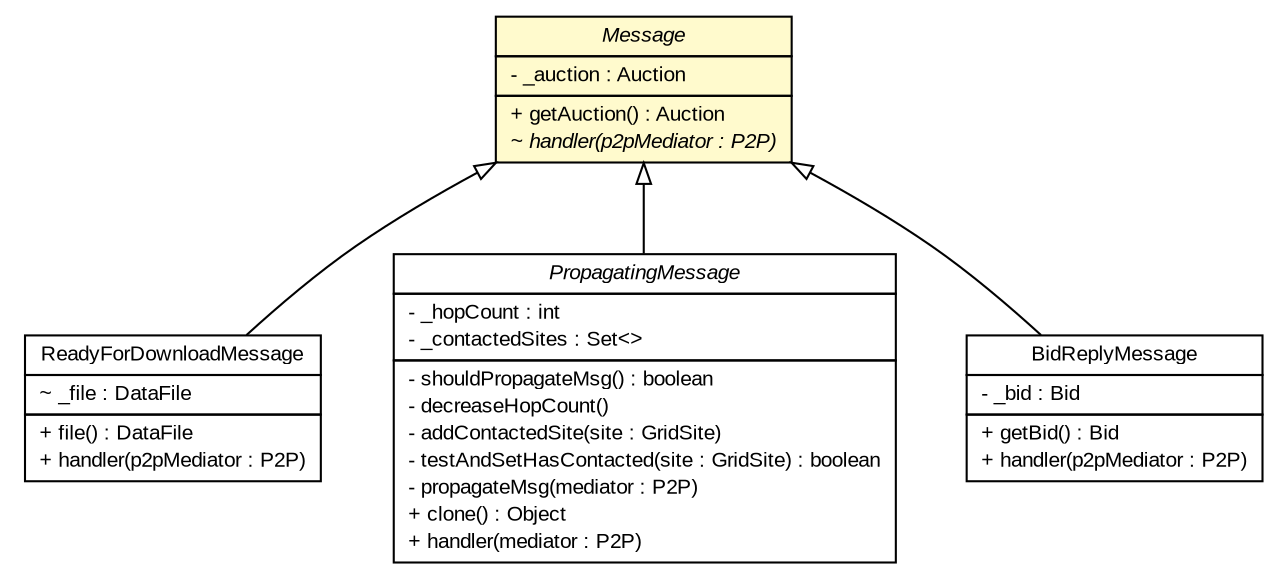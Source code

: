 #!/usr/local/bin/dot
#
# Class diagram 
# Generated by UMLGraph version R5_7_2-3-gee82a7 (http://www.umlgraph.org/)
#

digraph G {
	edge [fontname="arial",fontsize=10,labelfontname="arial",labelfontsize=10];
	node [fontname="arial",fontsize=10,shape=plaintext];
	nodesep=0.25;
	ranksep=0.5;
	// org.edg.data.replication.optorsim.auctions.ReadyForDownloadMessage
	c6297 [label=<<table title="org.edg.data.replication.optorsim.auctions.ReadyForDownloadMessage" border="0" cellborder="1" cellspacing="0" cellpadding="2" port="p" href="./ReadyForDownloadMessage.html">
		<tr><td><table border="0" cellspacing="0" cellpadding="1">
<tr><td align="center" balign="center"> ReadyForDownloadMessage </td></tr>
		</table></td></tr>
		<tr><td><table border="0" cellspacing="0" cellpadding="1">
<tr><td align="left" balign="left"> ~ _file : DataFile </td></tr>
		</table></td></tr>
		<tr><td><table border="0" cellspacing="0" cellpadding="1">
<tr><td align="left" balign="left"> + file() : DataFile </td></tr>
<tr><td align="left" balign="left"> + handler(p2pMediator : P2P) </td></tr>
		</table></td></tr>
		</table>>, URL="./ReadyForDownloadMessage.html", fontname="arial", fontcolor="black", fontsize=10.0];
	// org.edg.data.replication.optorsim.auctions.PropagatingMessage
	c6298 [label=<<table title="org.edg.data.replication.optorsim.auctions.PropagatingMessage" border="0" cellborder="1" cellspacing="0" cellpadding="2" port="p" href="./PropagatingMessage.html">
		<tr><td><table border="0" cellspacing="0" cellpadding="1">
<tr><td align="center" balign="center"><font face="arial italic"> PropagatingMessage </font></td></tr>
		</table></td></tr>
		<tr><td><table border="0" cellspacing="0" cellpadding="1">
<tr><td align="left" balign="left"> - _hopCount : int </td></tr>
<tr><td align="left" balign="left"> - _contactedSites : Set&lt;&gt; </td></tr>
		</table></td></tr>
		<tr><td><table border="0" cellspacing="0" cellpadding="1">
<tr><td align="left" balign="left"> - shouldPropagateMsg() : boolean </td></tr>
<tr><td align="left" balign="left"> - decreaseHopCount() </td></tr>
<tr><td align="left" balign="left"> - addContactedSite(site : GridSite) </td></tr>
<tr><td align="left" balign="left"> - testAndSetHasContacted(site : GridSite) : boolean </td></tr>
<tr><td align="left" balign="left"> - propagateMsg(mediator : P2P) </td></tr>
<tr><td align="left" balign="left"> + clone() : Object </td></tr>
<tr><td align="left" balign="left"> + handler(mediator : P2P) </td></tr>
		</table></td></tr>
		</table>>, URL="./PropagatingMessage.html", fontname="arial", fontcolor="black", fontsize=10.0];
	// org.edg.data.replication.optorsim.auctions.Message
	c6301 [label=<<table title="org.edg.data.replication.optorsim.auctions.Message" border="0" cellborder="1" cellspacing="0" cellpadding="2" port="p" bgcolor="lemonChiffon" href="./Message.html">
		<tr><td><table border="0" cellspacing="0" cellpadding="1">
<tr><td align="center" balign="center"><font face="arial italic"> Message </font></td></tr>
		</table></td></tr>
		<tr><td><table border="0" cellspacing="0" cellpadding="1">
<tr><td align="left" balign="left"> - _auction : Auction </td></tr>
		</table></td></tr>
		<tr><td><table border="0" cellspacing="0" cellpadding="1">
<tr><td align="left" balign="left"> + getAuction() : Auction </td></tr>
<tr><td align="left" balign="left"><font face="arial italic" point-size="10.0"> ~ handler(p2pMediator : P2P) </font></td></tr>
		</table></td></tr>
		</table>>, URL="./Message.html", fontname="arial", fontcolor="black", fontsize=10.0];
	// org.edg.data.replication.optorsim.auctions.BidReplyMessage
	c6304 [label=<<table title="org.edg.data.replication.optorsim.auctions.BidReplyMessage" border="0" cellborder="1" cellspacing="0" cellpadding="2" port="p" href="./BidReplyMessage.html">
		<tr><td><table border="0" cellspacing="0" cellpadding="1">
<tr><td align="center" balign="center"> BidReplyMessage </td></tr>
		</table></td></tr>
		<tr><td><table border="0" cellspacing="0" cellpadding="1">
<tr><td align="left" balign="left"> - _bid : Bid </td></tr>
		</table></td></tr>
		<tr><td><table border="0" cellspacing="0" cellpadding="1">
<tr><td align="left" balign="left"> + getBid() : Bid </td></tr>
<tr><td align="left" balign="left"> + handler(p2pMediator : P2P) </td></tr>
		</table></td></tr>
		</table>>, URL="./BidReplyMessage.html", fontname="arial", fontcolor="black", fontsize=10.0];
	//org.edg.data.replication.optorsim.auctions.ReadyForDownloadMessage extends org.edg.data.replication.optorsim.auctions.Message
	c6301:p -> c6297:p [dir=back,arrowtail=empty];
	//org.edg.data.replication.optorsim.auctions.PropagatingMessage extends org.edg.data.replication.optorsim.auctions.Message
	c6301:p -> c6298:p [dir=back,arrowtail=empty];
	//org.edg.data.replication.optorsim.auctions.BidReplyMessage extends org.edg.data.replication.optorsim.auctions.Message
	c6301:p -> c6304:p [dir=back,arrowtail=empty];
}

